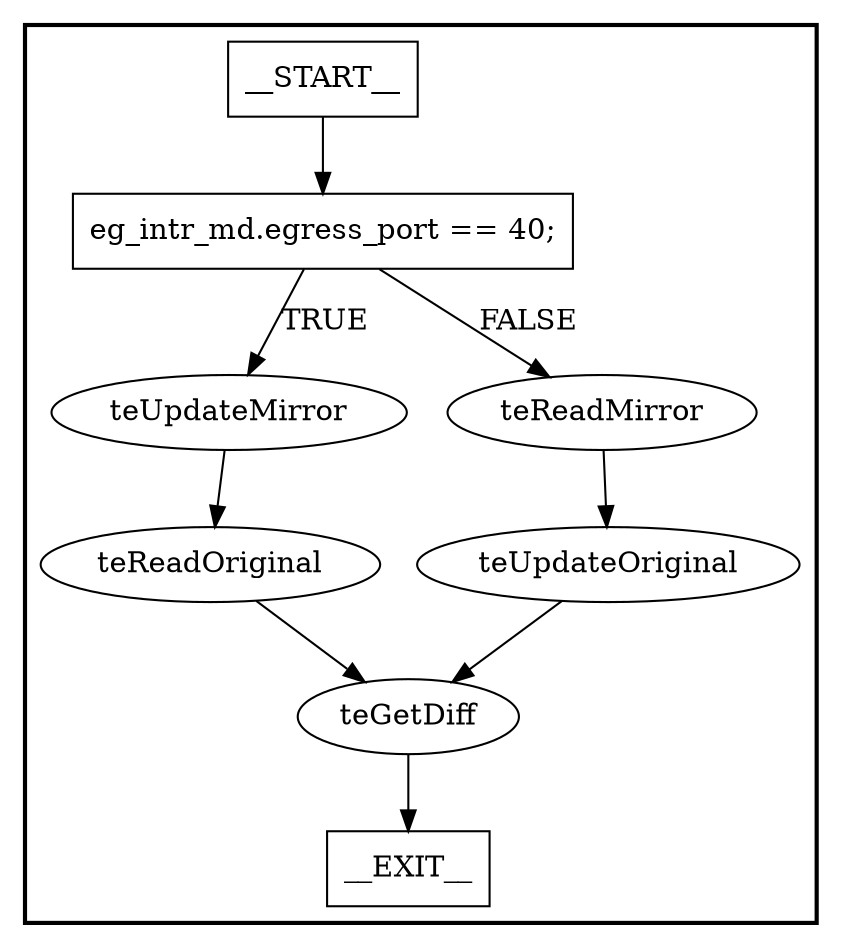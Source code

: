 digraph egress {
subgraph cluster {
graph [
label="", labeljust=r, style=bold];
0[label=__START__, margin="", shape=rectangle, style=solid];
1[label=__EXIT__, margin="", shape=rectangle, style=solid];
2[label="eg_intr_md.egress_port == 40;", margin="", shape=rectangle, style=solid];
3[label=teUpdateMirror, margin="", shape=ellipse, style=solid];
4[label=teReadOriginal, margin="", shape=ellipse, style=solid];
5[label=teReadMirror, margin="", shape=ellipse, style=solid];
6[label=teUpdateOriginal, margin="", shape=ellipse, style=solid];
7[label=teGetDiff, margin="", shape=ellipse, style=solid];
0 -> 2[label=""];
2 -> 3[label=TRUE];
2 -> 5[label=FALSE];
3 -> 4[label=""];
4 -> 7[label=""];
5 -> 6[label=""];
6 -> 7[label=""];
7 -> 1[label=""];
}
}
